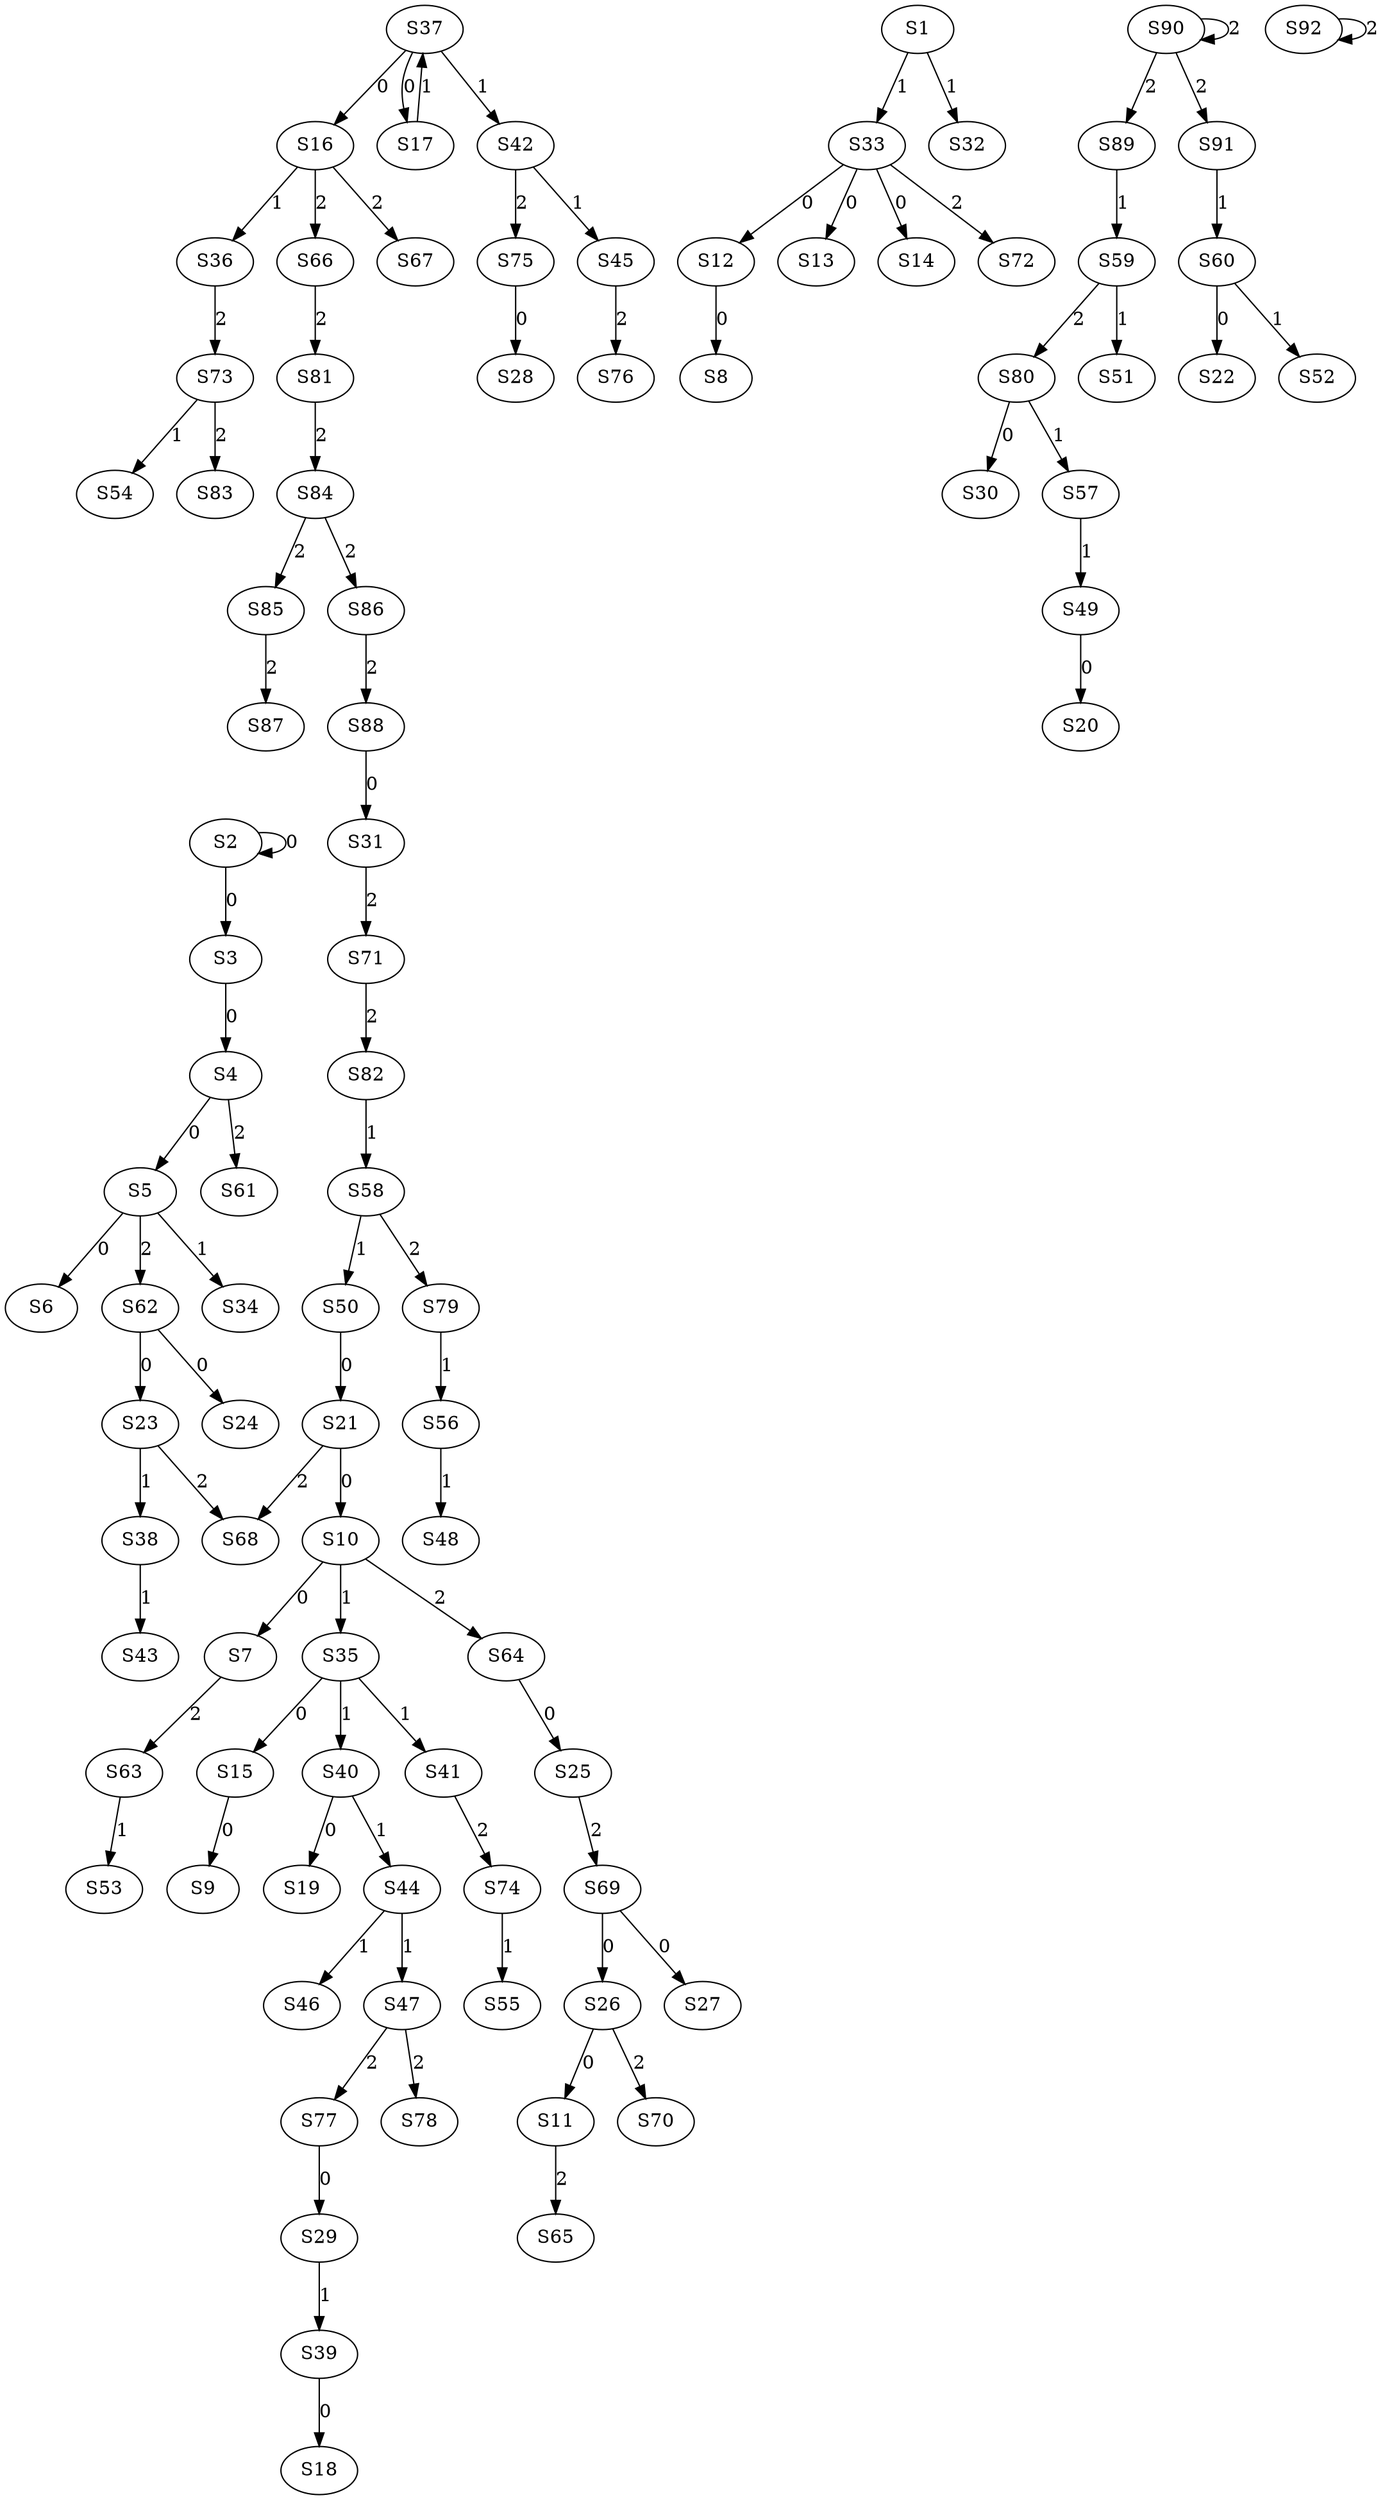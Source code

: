 strict digraph {
	S2 -> S2 [ label = 0 ];
	S2 -> S3 [ label = 0 ];
	S3 -> S4 [ label = 0 ];
	S4 -> S5 [ label = 0 ];
	S5 -> S6 [ label = 0 ];
	S10 -> S7 [ label = 0 ];
	S12 -> S8 [ label = 0 ];
	S15 -> S9 [ label = 0 ];
	S21 -> S10 [ label = 0 ];
	S26 -> S11 [ label = 0 ];
	S33 -> S12 [ label = 0 ];
	S33 -> S13 [ label = 0 ];
	S33 -> S14 [ label = 0 ];
	S35 -> S15 [ label = 0 ];
	S37 -> S16 [ label = 0 ];
	S37 -> S17 [ label = 0 ];
	S39 -> S18 [ label = 0 ];
	S40 -> S19 [ label = 0 ];
	S49 -> S20 [ label = 0 ];
	S50 -> S21 [ label = 0 ];
	S60 -> S22 [ label = 0 ];
	S62 -> S23 [ label = 0 ];
	S62 -> S24 [ label = 0 ];
	S64 -> S25 [ label = 0 ];
	S69 -> S26 [ label = 0 ];
	S69 -> S27 [ label = 0 ];
	S75 -> S28 [ label = 0 ];
	S77 -> S29 [ label = 0 ];
	S80 -> S30 [ label = 0 ];
	S88 -> S31 [ label = 0 ];
	S1 -> S32 [ label = 1 ];
	S1 -> S33 [ label = 1 ];
	S5 -> S34 [ label = 1 ];
	S10 -> S35 [ label = 1 ];
	S16 -> S36 [ label = 1 ];
	S17 -> S37 [ label = 1 ];
	S23 -> S38 [ label = 1 ];
	S29 -> S39 [ label = 1 ];
	S35 -> S40 [ label = 1 ];
	S35 -> S41 [ label = 1 ];
	S37 -> S42 [ label = 1 ];
	S38 -> S43 [ label = 1 ];
	S40 -> S44 [ label = 1 ];
	S42 -> S45 [ label = 1 ];
	S44 -> S46 [ label = 1 ];
	S44 -> S47 [ label = 1 ];
	S56 -> S48 [ label = 1 ];
	S57 -> S49 [ label = 1 ];
	S58 -> S50 [ label = 1 ];
	S59 -> S51 [ label = 1 ];
	S60 -> S52 [ label = 1 ];
	S63 -> S53 [ label = 1 ];
	S73 -> S54 [ label = 1 ];
	S74 -> S55 [ label = 1 ];
	S79 -> S56 [ label = 1 ];
	S80 -> S57 [ label = 1 ];
	S82 -> S58 [ label = 1 ];
	S89 -> S59 [ label = 1 ];
	S91 -> S60 [ label = 1 ];
	S4 -> S61 [ label = 2 ];
	S5 -> S62 [ label = 2 ];
	S7 -> S63 [ label = 2 ];
	S10 -> S64 [ label = 2 ];
	S11 -> S65 [ label = 2 ];
	S16 -> S66 [ label = 2 ];
	S16 -> S67 [ label = 2 ];
	S23 -> S68 [ label = 2 ];
	S25 -> S69 [ label = 2 ];
	S26 -> S70 [ label = 2 ];
	S31 -> S71 [ label = 2 ];
	S33 -> S72 [ label = 2 ];
	S36 -> S73 [ label = 2 ];
	S41 -> S74 [ label = 2 ];
	S42 -> S75 [ label = 2 ];
	S45 -> S76 [ label = 2 ];
	S47 -> S77 [ label = 2 ];
	S47 -> S78 [ label = 2 ];
	S58 -> S79 [ label = 2 ];
	S59 -> S80 [ label = 2 ];
	S66 -> S81 [ label = 2 ];
	S71 -> S82 [ label = 2 ];
	S73 -> S83 [ label = 2 ];
	S81 -> S84 [ label = 2 ];
	S84 -> S85 [ label = 2 ];
	S84 -> S86 [ label = 2 ];
	S85 -> S87 [ label = 2 ];
	S86 -> S88 [ label = 2 ];
	S90 -> S89 [ label = 2 ];
	S90 -> S90 [ label = 2 ];
	S90 -> S91 [ label = 2 ];
	S92 -> S92 [ label = 2 ];
	S21 -> S68 [ label = 2 ];
}